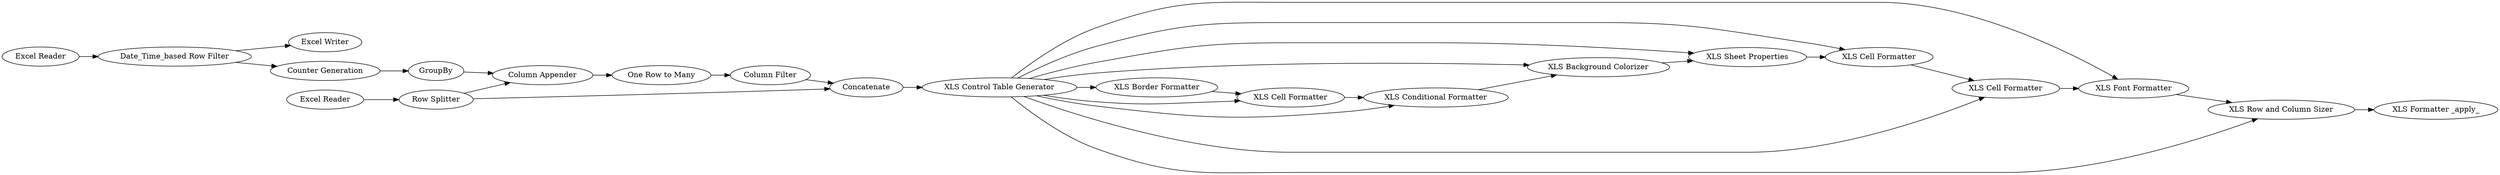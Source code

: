 digraph {
	"254551172516292333_22" [label="XLS Cell Formatter"]
	"254551172516292333_6" [label="Column Appender"]
	"254551172516292333_3" [label="Counter Generation"]
	"254551172516292333_17" [label=Concatenate]
	"254551172516292333_11" [label="XLS Cell Formatter"]
	"254551172516292333_20" [label="XLS Cell Formatter"]
	"254551172516292333_5" [label=GroupBy]
	"254551172516292333_21" [label="XLS Background Colorizer"]
	"254551172516292333_2" [label="Excel Reader"]
	"254551172516292333_1" [label="Excel Reader"]
	"254551172516292333_13" [label="XLS Formatter _apply_"]
	"254551172516292333_8" [label="XLS Control Table Generator"]
	"254551172516292333_7" [label="Column Filter"]
	"254551172516292333_23" [label="XLS Font Formatter"]
	"254551172516292333_14" [label="Row Splitter"]
	"254551172516292333_12" [label="XLS Conditional Formatter"]
	"254551172516292333_16" [label="Excel Writer"]
	"254551172516292333_10" [label="XLS Border Formatter"]
	"254551172516292333_15" [label="Date_Time_based Row Filter"]
	"254551172516292333_24" [label="XLS Row and Column Sizer"]
	"254551172516292333_19" [label="XLS Sheet Properties"]
	"254551172516292333_4" [label="One Row to Many"]
	"254551172516292333_8" -> "254551172516292333_21"
	"254551172516292333_3" -> "254551172516292333_5"
	"254551172516292333_20" -> "254551172516292333_22"
	"254551172516292333_8" -> "254551172516292333_12"
	"254551172516292333_8" -> "254551172516292333_23"
	"254551172516292333_8" -> "254551172516292333_19"
	"254551172516292333_14" -> "254551172516292333_6"
	"254551172516292333_24" -> "254551172516292333_13"
	"254551172516292333_2" -> "254551172516292333_14"
	"254551172516292333_21" -> "254551172516292333_19"
	"254551172516292333_6" -> "254551172516292333_4"
	"254551172516292333_8" -> "254551172516292333_11"
	"254551172516292333_8" -> "254551172516292333_22"
	"254551172516292333_12" -> "254551172516292333_21"
	"254551172516292333_15" -> "254551172516292333_16"
	"254551172516292333_10" -> "254551172516292333_11"
	"254551172516292333_7" -> "254551172516292333_17"
	"254551172516292333_17" -> "254551172516292333_8"
	"254551172516292333_15" -> "254551172516292333_3"
	"254551172516292333_14" -> "254551172516292333_17"
	"254551172516292333_4" -> "254551172516292333_7"
	"254551172516292333_11" -> "254551172516292333_12"
	"254551172516292333_23" -> "254551172516292333_24"
	"254551172516292333_22" -> "254551172516292333_23"
	"254551172516292333_1" -> "254551172516292333_15"
	"254551172516292333_5" -> "254551172516292333_6"
	"254551172516292333_8" -> "254551172516292333_24"
	"254551172516292333_8" -> "254551172516292333_20"
	"254551172516292333_19" -> "254551172516292333_20"
	"254551172516292333_8" -> "254551172516292333_10"
	rankdir=LR
}
